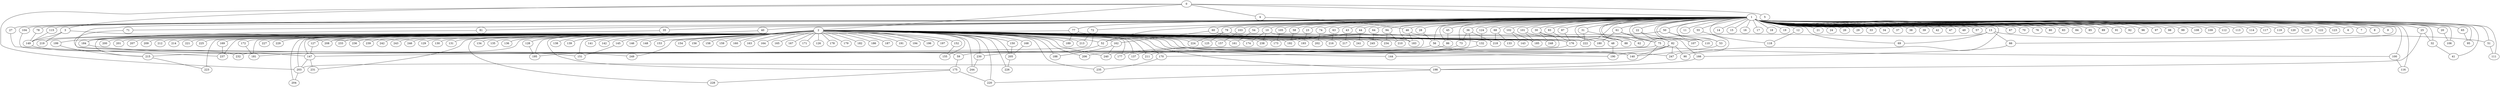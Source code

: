 
graph graphname {
    0 -- 1
0 -- 2
0 -- 3
0 -- 4
0 -- 5
0 -- 203
1 -- 6
1 -- 7
1 -- 8
1 -- 9
1 -- 10
1 -- 11
1 -- 12
1 -- 13
1 -- 14
1 -- 15
1 -- 16
1 -- 17
1 -- 18
1 -- 19
1 -- 20
1 -- 21
1 -- 22
1 -- 23
1 -- 24
1 -- 25
1 -- 26
1 -- 27
1 -- 28
1 -- 29
1 -- 30
1 -- 31
1 -- 32
1 -- 33
1 -- 34
1 -- 35
1 -- 36
1 -- 37
1 -- 38
1 -- 39
1 -- 40
1 -- 41
1 -- 42
1 -- 43
1 -- 44
1 -- 45
1 -- 46
1 -- 47
1 -- 48
1 -- 49
1 -- 50
1 -- 51
1 -- 52
1 -- 53
1 -- 54
1 -- 55
1 -- 56
1 -- 57
1 -- 58
1 -- 59
1 -- 60
1 -- 61
1 -- 62
1 -- 63
1 -- 64
1 -- 65
1 -- 66
1 -- 67
1 -- 68
1 -- 69
1 -- 70
1 -- 71
1 -- 72
1 -- 73
1 -- 74
1 -- 75
1 -- 76
1 -- 77
1 -- 78
1 -- 79
1 -- 80
1 -- 81
1 -- 82
1 -- 83
1 -- 84
1 -- 85
1 -- 86
1 -- 87
1 -- 88
1 -- 89
1 -- 90
1 -- 91
1 -- 92
1 -- 93
1 -- 94
1 -- 95
1 -- 96
1 -- 97
1 -- 98
1 -- 99
1 -- 100
1 -- 101
1 -- 102
1 -- 103
1 -- 104
1 -- 105
1 -- 106
1 -- 107
1 -- 108
1 -- 109
1 -- 110
1 -- 111
1 -- 112
1 -- 113
1 -- 114
1 -- 115
1 -- 116
1 -- 117
1 -- 118
1 -- 119
1 -- 120
1 -- 121
1 -- 122
1 -- 123
1 -- 124
1 -- 183
2 -- 125
2 -- 126
2 -- 127
2 -- 128
2 -- 129
2 -- 130
2 -- 131
2 -- 132
2 -- 133
2 -- 134
2 -- 135
2 -- 136
2 -- 137
2 -- 138
2 -- 139
2 -- 140
2 -- 141
2 -- 142
2 -- 143
2 -- 144
2 -- 145
2 -- 146
2 -- 147
2 -- 148
2 -- 149
2 -- 150
2 -- 151
2 -- 152
2 -- 153
2 -- 154
2 -- 155
2 -- 156
2 -- 157
2 -- 158
2 -- 159
2 -- 160
2 -- 161
2 -- 162
2 -- 163
2 -- 164
2 -- 165
2 -- 166
2 -- 167
2 -- 168
2 -- 169
2 -- 170
2 -- 171
2 -- 172
2 -- 173
2 -- 174
2 -- 175
2 -- 176
2 -- 177
2 -- 178
2 -- 179
2 -- 180
2 -- 181
2 -- 182
2 -- 183
2 -- 184
2 -- 185
2 -- 186
2 -- 187
2 -- 188
2 -- 189
2 -- 190
2 -- 191
2 -- 192
2 -- 193
2 -- 194
2 -- 195
2 -- 196
2 -- 197
2 -- 198
2 -- 199
2 -- 200
2 -- 201
2 -- 202
2 -- 203
2 -- 204
2 -- 205
2 -- 206
2 -- 207
2 -- 208
2 -- 209
2 -- 210
2 -- 211
2 -- 212
2 -- 213
2 -- 214
2 -- 215
2 -- 216
2 -- 217
2 -- 218
2 -- 219
2 -- 220
2 -- 221
2 -- 222
2 -- 223
2 -- 224
2 -- 225
2 -- 226
2 -- 227
2 -- 228
2 -- 229
2 -- 230
2 -- 231
2 -- 232
2 -- 233
2 -- 234
2 -- 235
2 -- 236
2 -- 237
2 -- 238
2 -- 239
2 -- 240
2 -- 241
2 -- 242
2 -- 243
2 -- 244
2 -- 245
2 -- 246
2 -- 247
2 -- 248
2 -- 249
2 -- 52
3 -- 219
3 -- 208
3 -- 149
4 -- 46
10 -- 174
10 -- 181
10 -- 238
12 -- 118
13 -- 147
13 -- 51
13 -- 66
13 -- 69
20 -- 106
22 -- 75
22 -- 107
23 -- 193
25 -- 32
25 -- 198
27 -- 237
28 -- 56
30 -- 248
30 -- 215
30 -- 88
31 -- 222
31 -- 62
32 -- 41
35 -- 184
36 -- 73
36 -- 240
36 -- 218
40 -- 184
43 -- 217
44 -- 241
45 -- 86
46 -- 48
46 -- 183
48 -- 190
50 -- 52
50 -- 110
50 -- 53
51 -- 111
52 -- 230
53 -- 140
54 -- 161
55 -- 247
56 -- 59
56 -- 140
58 -- 192
59 -- 175
60 -- 183
60 -- 162
61 -- 75
61 -- 82
61 -- 180
63 -- 216
64 -- 245
65 -- 95
66 -- 166
68 -- 133
68 -- 218
71 -- 151
72 -- 213
72 -- 195
73 -- 177
74 -- 202
75 -- 170
75 -- 100
75 -- 203
77 -- 189
77 -- 234
77 -- 208
78 -- 149
79 -- 224
79 -- 125
79 -- 183
81 -- 184
82 -- 190
82 -- 144
82 -- 247
82 -- 140
82 -- 90
86 -- 206
87 -- 176
93 -- 176
94 -- 234
94 -- 210
100 -- 116
101 -- 185
101 -- 180
102 -- 143
102 -- 185
103 -- 157
104 -- 147
105 -- 173
115 -- 149
124 -- 132
127 -- 147
128 -- 195
132 -- 137
145 -- 151
147 -- 231
147 -- 203
149 -- 232
150 -- 205
152 -- 155
162 -- 188
162 -- 240
166 -- 198
168 -- 205
169 -- 237
170 -- 235
172 -- 181
175 -- 220
175 -- 228
176 -- 211
184 -- 249
198 -- 220
199 -- 215
203 -- 204
205 -- 226
215 -- 223
230 -- 244

}
